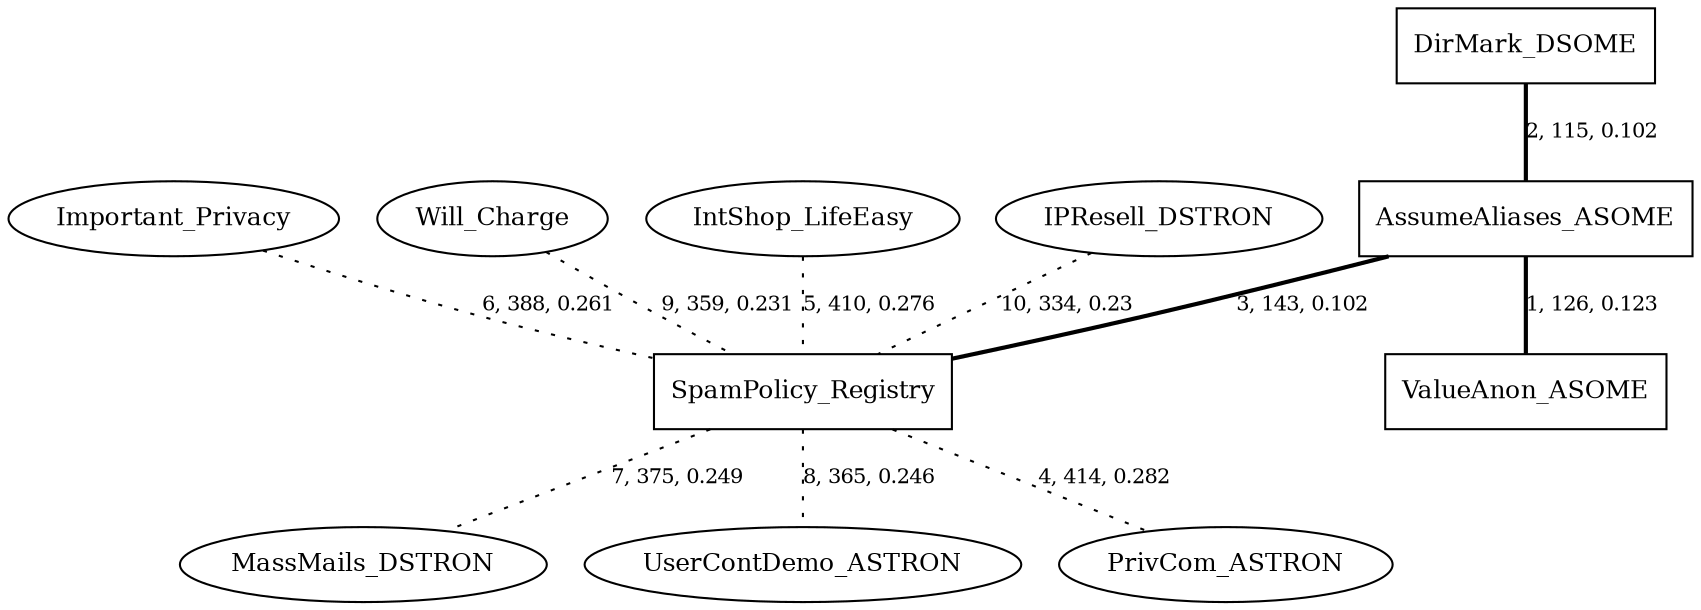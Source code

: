 graph G{
    MassMails_DSTRON [label="MassMails_DSTRON", fontsize=12];
    DirMark_DSOME [label="DirMark_DSOME", fontsize=12, shape=box];
    IntShop_LifeEasy [label="IntShop_LifeEasy", fontsize=12];
    UserContDemo_ASTRON [label="UserContDemo_ASTRON", fontsize=12];
    Important_Privacy [label="Important_Privacy", fontsize=12];
    ValueAnon_ASOME [label="ValueAnon_ASOME", fontsize=12, shape=box];
    Will_Charge [label="Will_Charge", fontsize=12];
    AssumeAliases_ASOME [label="AssumeAliases_ASOME", fontsize=12, shape=box];
    SpamPolicy_Registry [label="SpamPolicy_Registry", fontsize=12, shape=box];
    IPResell_DSTRON [label="IPResell_DSTRON", fontsize=12];
    PrivCom_ASTRON [label="PrivCom_ASTRON", fontsize=12];
    IntShop_LifeEasy -- SpamPolicy_Registry [label="5, 410, 0.276", fontsize=10, style=dotted];
    DirMark_DSOME -- AssumeAliases_ASOME [label="2, 115, 0.102", fontsize=10, style=bold];
    Important_Privacy -- SpamPolicy_Registry [label="6, 388, 0.261", fontsize=10, style=dotted];
    Will_Charge -- SpamPolicy_Registry [label="9, 359, 0.231", fontsize=10, style=dotted];
    SpamPolicy_Registry -- UserContDemo_ASTRON [label="8, 365, 0.246", fontsize=10, style=dotted];
    AssumeAliases_ASOME -- SpamPolicy_Registry [label="3, 143, 0.102", fontsize=10, style=bold];
    SpamPolicy_Registry -- MassMails_DSTRON [label="7, 375, 0.249", fontsize=10, style=dotted];
    AssumeAliases_ASOME -- ValueAnon_ASOME [label="1, 126, 0.123", fontsize=10, style=bold];
    SpamPolicy_Registry -- PrivCom_ASTRON [label="4, 414, 0.282", fontsize=10, style=dotted];
    IPResell_DSTRON -- SpamPolicy_Registry [label="10, 334, 0.23", fontsize=10, style=dotted];
}
